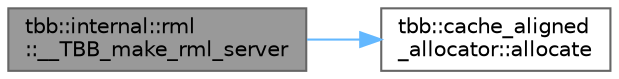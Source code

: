digraph "tbb::internal::rml::__TBB_make_rml_server"
{
 // LATEX_PDF_SIZE
  bgcolor="transparent";
  edge [fontname=Helvetica,fontsize=10,labelfontname=Helvetica,labelfontsize=10];
  node [fontname=Helvetica,fontsize=10,shape=box,height=0.2,width=0.4];
  rankdir="LR";
  Node1 [id="Node000001",label="tbb::internal::rml\l::__TBB_make_rml_server",height=0.2,width=0.4,color="gray40", fillcolor="grey60", style="filled", fontcolor="black",tooltip=" "];
  Node1 -> Node2 [id="edge2_Node000001_Node000002",color="steelblue1",style="solid",tooltip=" "];
  Node2 [id="Node000002",label="tbb::cache_aligned\l_allocator::allocate",height=0.2,width=0.4,color="grey40", fillcolor="white", style="filled",URL="$classtbb_1_1cache__aligned__allocator.html#a99d05096f80877849cb31d80247e0f85",tooltip="Allocate space for n objects, starting on a cache/sector line."];
}

